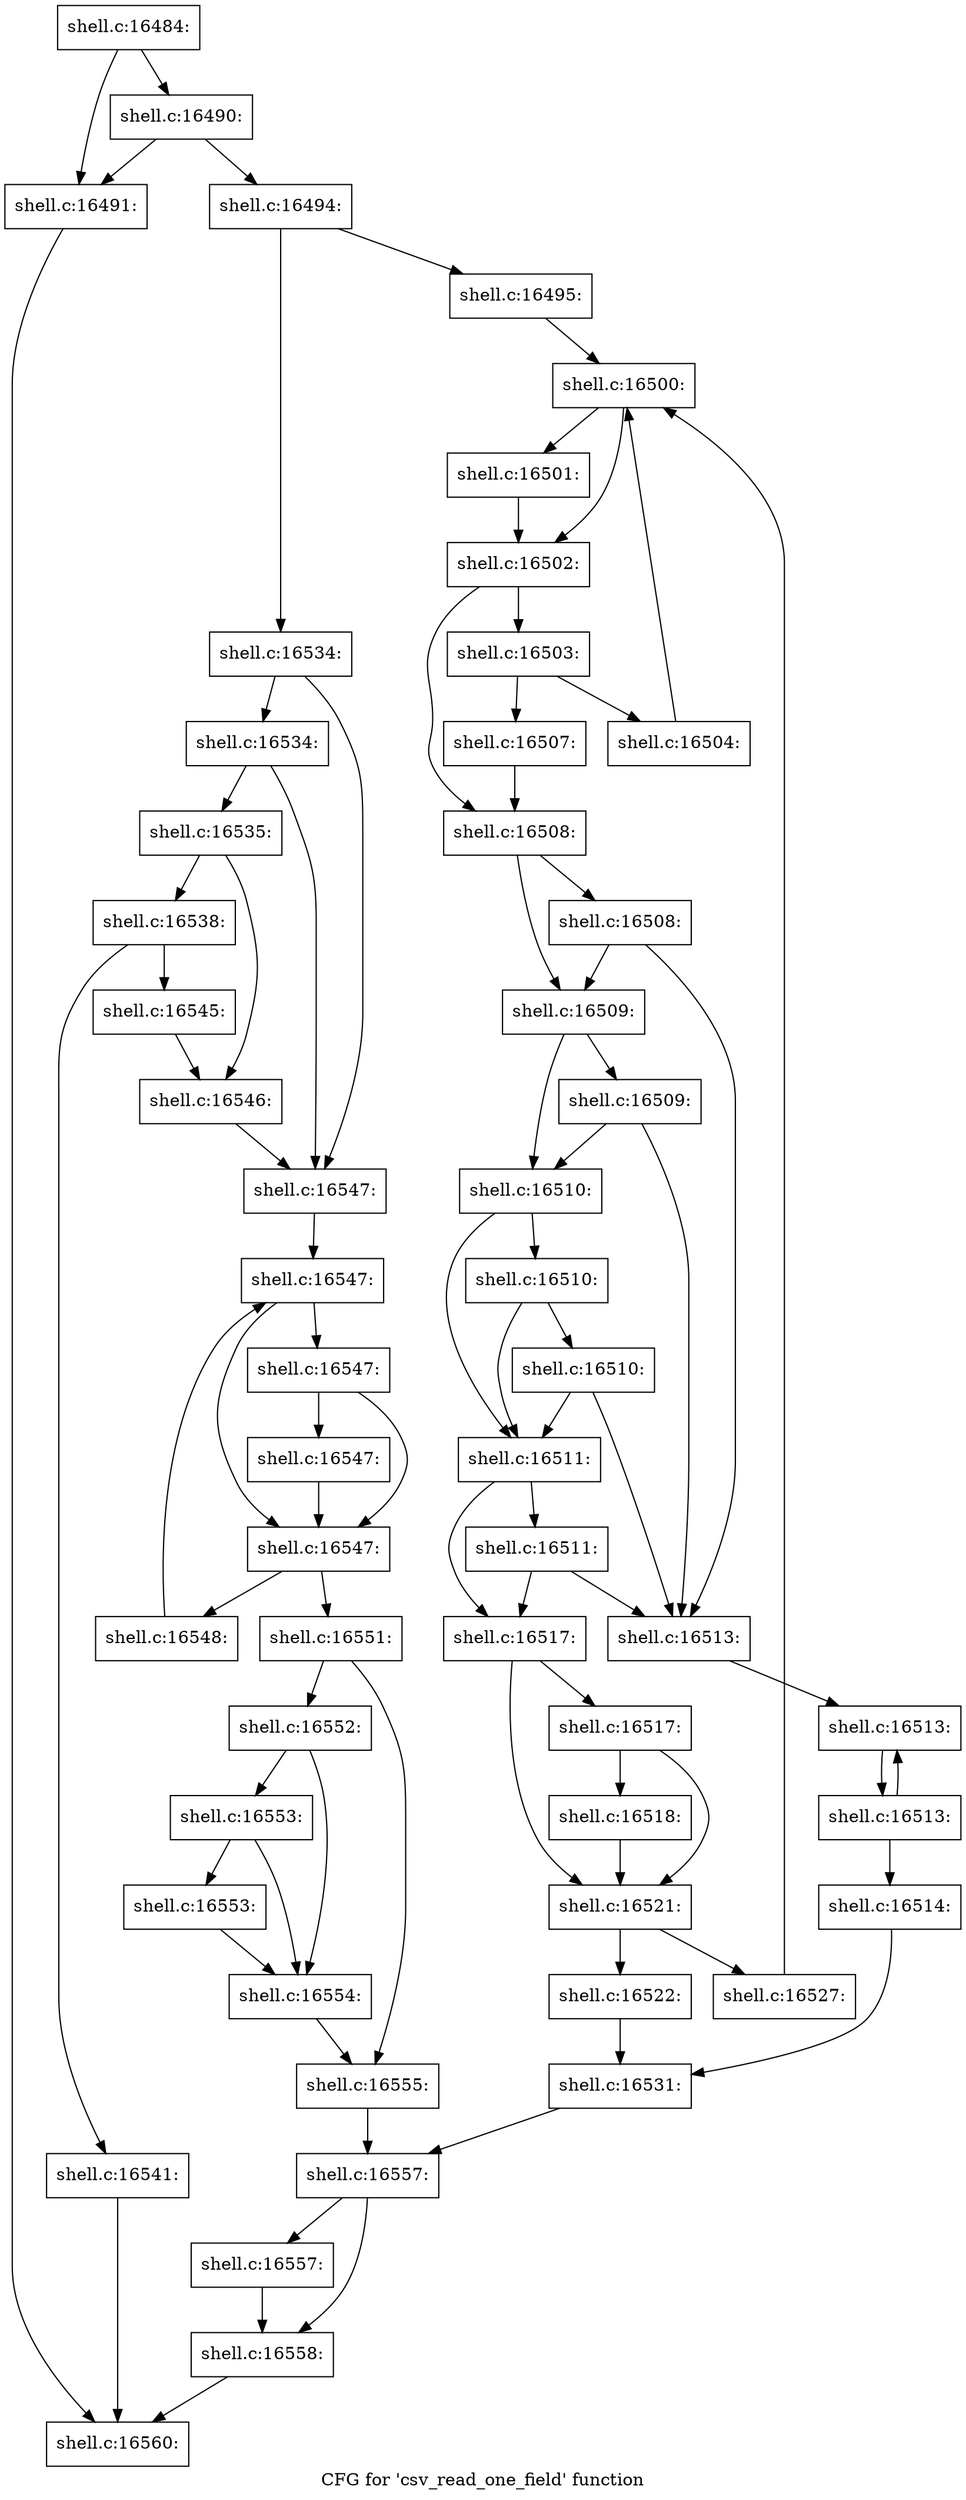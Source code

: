 digraph "CFG for 'csv_read_one_field' function" {
	label="CFG for 'csv_read_one_field' function";

	Node0x5602772db0d0 [shape=record,label="{shell.c:16484:}"];
	Node0x5602772db0d0 -> Node0x5602772e19a0;
	Node0x5602772db0d0 -> Node0x5602772e1a40;
	Node0x5602772e1a40 [shape=record,label="{shell.c:16490:}"];
	Node0x5602772e1a40 -> Node0x5602772e19a0;
	Node0x5602772e1a40 -> Node0x5602772e19f0;
	Node0x5602772e19a0 [shape=record,label="{shell.c:16491:}"];
	Node0x5602772e19a0 -> Node0x5602772db250;
	Node0x5602772e19f0 [shape=record,label="{shell.c:16494:}"];
	Node0x5602772e19f0 -> Node0x5602772e2460;
	Node0x5602772e19f0 -> Node0x5602772e2500;
	Node0x5602772e2460 [shape=record,label="{shell.c:16495:}"];
	Node0x5602772e2460 -> Node0x5602772e3b70;
	Node0x5602772e3b70 [shape=record,label="{shell.c:16500:}"];
	Node0x5602772e3b70 -> Node0x5602772e4100;
	Node0x5602772e3b70 -> Node0x5602772e4150;
	Node0x5602772e4100 [shape=record,label="{shell.c:16501:}"];
	Node0x5602772e4100 -> Node0x5602772e4150;
	Node0x5602772e4150 [shape=record,label="{shell.c:16502:}"];
	Node0x5602772e4150 -> Node0x5602772e48e0;
	Node0x5602772e4150 -> Node0x5602772e4930;
	Node0x5602772e48e0 [shape=record,label="{shell.c:16503:}"];
	Node0x5602772e48e0 -> Node0x5602772e4db0;
	Node0x5602772e48e0 -> Node0x5602772e4e00;
	Node0x5602772e4db0 [shape=record,label="{shell.c:16504:}"];
	Node0x5602772e4db0 -> Node0x5602772e3b70;
	Node0x5602772e4e00 [shape=record,label="{shell.c:16507:}"];
	Node0x5602772e4e00 -> Node0x5602772e4930;
	Node0x5602772e4930 [shape=record,label="{shell.c:16508:}"];
	Node0x5602772e4930 -> Node0x5602772e5710;
	Node0x5602772e4930 -> Node0x5602772e5690;
	Node0x5602772e5710 [shape=record,label="{shell.c:16508:}"];
	Node0x5602772e5710 -> Node0x5602772e54f0;
	Node0x5602772e5710 -> Node0x5602772e5690;
	Node0x5602772e5690 [shape=record,label="{shell.c:16509:}"];
	Node0x5602772e5690 -> Node0x5602772e5d60;
	Node0x5602772e5690 -> Node0x5602772e5610;
	Node0x5602772e5d60 [shape=record,label="{shell.c:16509:}"];
	Node0x5602772e5d60 -> Node0x5602772e54f0;
	Node0x5602772e5d60 -> Node0x5602772e5610;
	Node0x5602772e5610 [shape=record,label="{shell.c:16510:}"];
	Node0x5602772e5610 -> Node0x5602772e63c0;
	Node0x5602772e5610 -> Node0x5602772e5590;
	Node0x5602772e63c0 [shape=record,label="{shell.c:16510:}"];
	Node0x5602772e63c0 -> Node0x5602772e6340;
	Node0x5602772e63c0 -> Node0x5602772e5590;
	Node0x5602772e6340 [shape=record,label="{shell.c:16510:}"];
	Node0x5602772e6340 -> Node0x5602772e54f0;
	Node0x5602772e6340 -> Node0x5602772e5590;
	Node0x5602772e5590 [shape=record,label="{shell.c:16511:}"];
	Node0x5602772e5590 -> Node0x5602772e6be0;
	Node0x5602772e5590 -> Node0x5602772e5540;
	Node0x5602772e6be0 [shape=record,label="{shell.c:16511:}"];
	Node0x5602772e6be0 -> Node0x5602772e54f0;
	Node0x5602772e6be0 -> Node0x5602772e5540;
	Node0x5602772e54f0 [shape=record,label="{shell.c:16513:}"];
	Node0x5602772e54f0 -> Node0x5602772e7290;
	Node0x5602772e7290 [shape=record,label="{shell.c:16513:}"];
	Node0x5602772e7290 -> Node0x5602772e7240;
	Node0x5602772e7240 [shape=record,label="{shell.c:16513:}"];
	Node0x5602772e7240 -> Node0x5602772e7290;
	Node0x5602772e7240 -> Node0x5602772e71f0;
	Node0x5602772e71f0 [shape=record,label="{shell.c:16514:}"];
	Node0x5602772e71f0 -> Node0x5602772e3af0;
	Node0x5602772e5540 [shape=record,label="{shell.c:16517:}"];
	Node0x5602772e5540 -> Node0x5602772e8670;
	Node0x5602772e5540 -> Node0x5602772e8620;
	Node0x5602772e8670 [shape=record,label="{shell.c:16517:}"];
	Node0x5602772e8670 -> Node0x5602772e85d0;
	Node0x5602772e8670 -> Node0x5602772e8620;
	Node0x5602772e85d0 [shape=record,label="{shell.c:16518:}"];
	Node0x5602772e85d0 -> Node0x5602772e8620;
	Node0x5602772e8620 [shape=record,label="{shell.c:16521:}"];
	Node0x5602772e8620 -> Node0x5602772e9410;
	Node0x5602772e8620 -> Node0x5602772e9600;
	Node0x5602772e9410 [shape=record,label="{shell.c:16522:}"];
	Node0x5602772e9410 -> Node0x5602772e3af0;
	Node0x5602772e9600 [shape=record,label="{shell.c:16527:}"];
	Node0x5602772e9600 -> Node0x5602772e3b70;
	Node0x5602772e3af0 [shape=record,label="{shell.c:16531:}"];
	Node0x5602772e3af0 -> Node0x5602772e24b0;
	Node0x5602772e2500 [shape=record,label="{shell.c:16534:}"];
	Node0x5602772e2500 -> Node0x5602772eab00;
	Node0x5602772e2500 -> Node0x5602772e9e70;
	Node0x5602772eab00 [shape=record,label="{shell.c:16534:}"];
	Node0x5602772eab00 -> Node0x5602772e3990;
	Node0x5602772eab00 -> Node0x5602772e9e70;
	Node0x5602772e3990 [shape=record,label="{shell.c:16535:}"];
	Node0x5602772e3990 -> Node0x5602772eb910;
	Node0x5602772e3990 -> Node0x5602772eb960;
	Node0x5602772eb910 [shape=record,label="{shell.c:16538:}"];
	Node0x5602772eb910 -> Node0x5602772ec410;
	Node0x5602772eb910 -> Node0x5602772ec460;
	Node0x5602772ec410 [shape=record,label="{shell.c:16541:}"];
	Node0x5602772ec410 -> Node0x5602772db250;
	Node0x5602772ec460 [shape=record,label="{shell.c:16545:}"];
	Node0x5602772ec460 -> Node0x5602772eb960;
	Node0x5602772eb960 [shape=record,label="{shell.c:16546:}"];
	Node0x5602772eb960 -> Node0x5602772e9e70;
	Node0x5602772e9e70 [shape=record,label="{shell.c:16547:}"];
	Node0x5602772e9e70 -> Node0x5602772ed2e0;
	Node0x5602772ed2e0 [shape=record,label="{shell.c:16547:}"];
	Node0x5602772ed2e0 -> Node0x5602772ed560;
	Node0x5602772ed2e0 -> Node0x5602772ed4c0;
	Node0x5602772ed560 [shape=record,label="{shell.c:16547:}"];
	Node0x5602772ed560 -> Node0x5602772ed510;
	Node0x5602772ed560 -> Node0x5602772ed4c0;
	Node0x5602772ed510 [shape=record,label="{shell.c:16547:}"];
	Node0x5602772ed510 -> Node0x5602772ed4c0;
	Node0x5602772ed4c0 [shape=record,label="{shell.c:16547:}"];
	Node0x5602772ed4c0 -> Node0x5602772ede30;
	Node0x5602772ed4c0 -> Node0x5602772ed440;
	Node0x5602772ede30 [shape=record,label="{shell.c:16548:}"];
	Node0x5602772ede30 -> Node0x5602772ed2e0;
	Node0x5602772ed440 [shape=record,label="{shell.c:16551:}"];
	Node0x5602772ed440 -> Node0x5602772ee720;
	Node0x5602772ed440 -> Node0x5602772ee770;
	Node0x5602772ee720 [shape=record,label="{shell.c:16552:}"];
	Node0x5602772ee720 -> Node0x5602772eef00;
	Node0x5602772ee720 -> Node0x5602772eeeb0;
	Node0x5602772eef00 [shape=record,label="{shell.c:16553:}"];
	Node0x5602772eef00 -> Node0x5602772eee60;
	Node0x5602772eef00 -> Node0x5602772eeeb0;
	Node0x5602772eee60 [shape=record,label="{shell.c:16553:}"];
	Node0x5602772eee60 -> Node0x5602772eeeb0;
	Node0x5602772eeeb0 [shape=record,label="{shell.c:16554:}"];
	Node0x5602772eeeb0 -> Node0x5602772ee770;
	Node0x5602772ee770 [shape=record,label="{shell.c:16555:}"];
	Node0x5602772ee770 -> Node0x5602772e24b0;
	Node0x5602772e24b0 [shape=record,label="{shell.c:16557:}"];
	Node0x5602772e24b0 -> Node0x5602772f0520;
	Node0x5602772e24b0 -> Node0x5602772f0570;
	Node0x5602772f0520 [shape=record,label="{shell.c:16557:}"];
	Node0x5602772f0520 -> Node0x5602772f0570;
	Node0x5602772f0570 [shape=record,label="{shell.c:16558:}"];
	Node0x5602772f0570 -> Node0x5602772db250;
	Node0x5602772db250 [shape=record,label="{shell.c:16560:}"];
}
